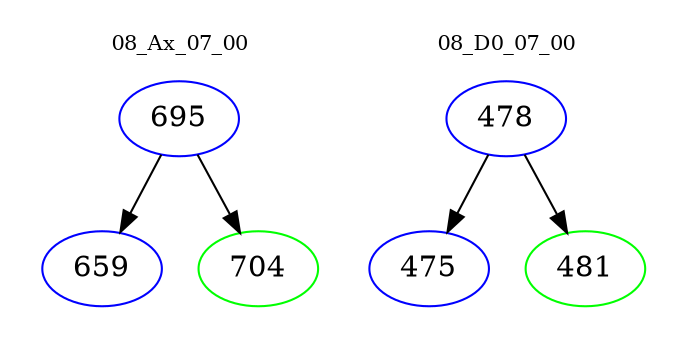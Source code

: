 digraph{
subgraph cluster_0 {
color = white
label = "08_Ax_07_00";
fontsize=10;
T0_695 [label="695", color="blue"]
T0_695 -> T0_659 [color="black"]
T0_659 [label="659", color="blue"]
T0_695 -> T0_704 [color="black"]
T0_704 [label="704", color="green"]
}
subgraph cluster_1 {
color = white
label = "08_D0_07_00";
fontsize=10;
T1_478 [label="478", color="blue"]
T1_478 -> T1_475 [color="black"]
T1_475 [label="475", color="blue"]
T1_478 -> T1_481 [color="black"]
T1_481 [label="481", color="green"]
}
}
